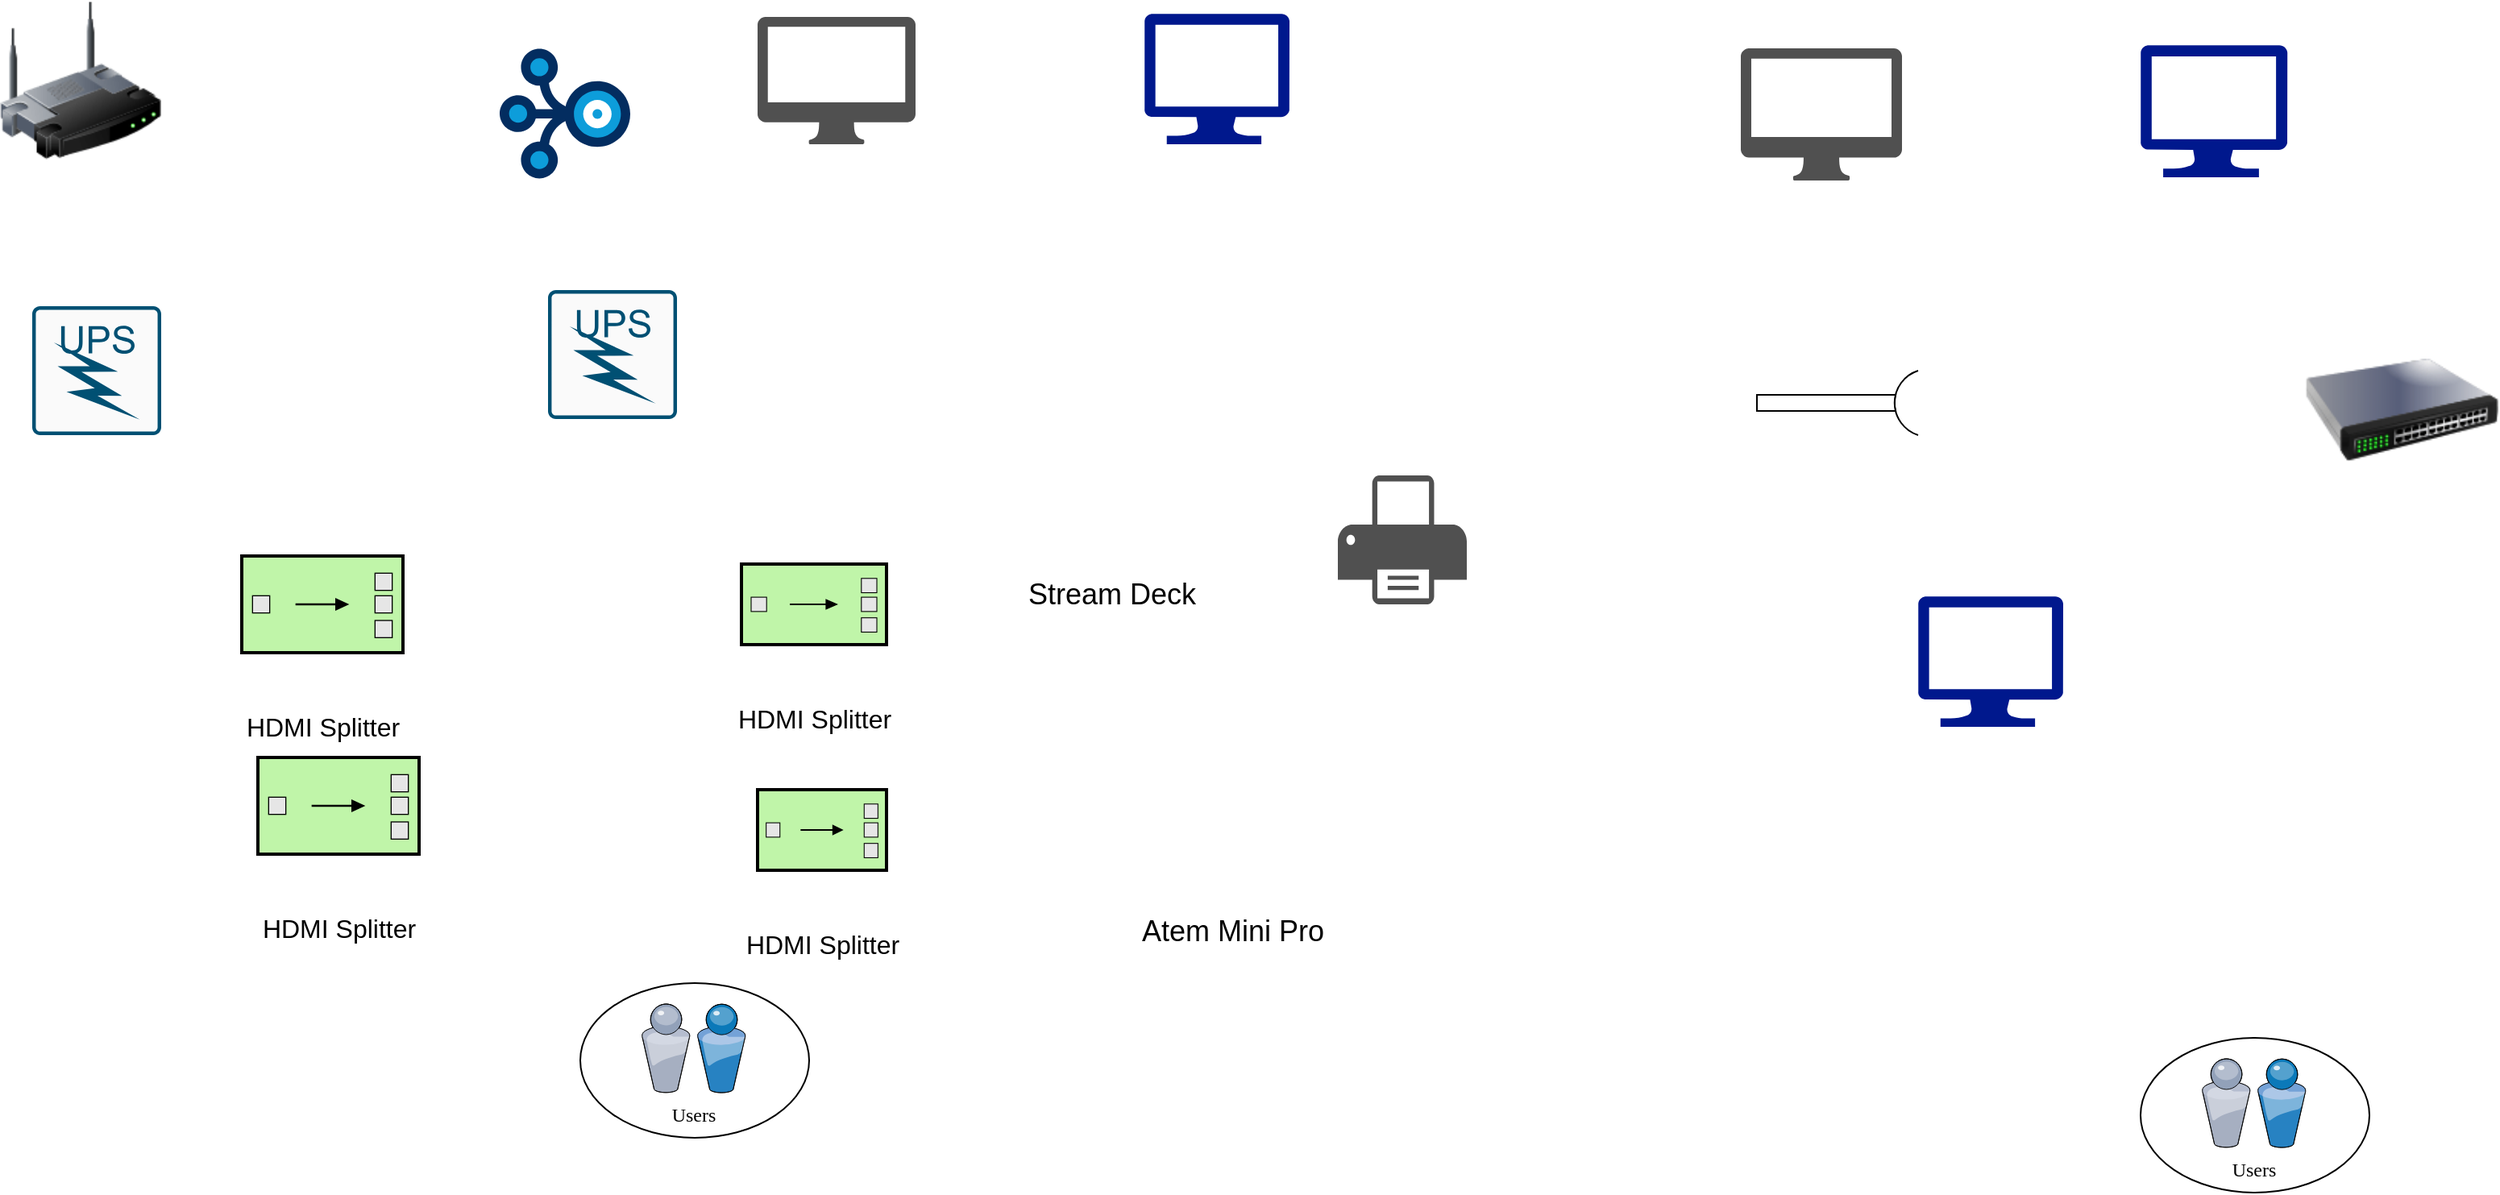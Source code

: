 <mxfile version="24.6.2" type="github">
  <diagram name="Page-1" id="822b0af5-4adb-64df-f703-e8dfc1f81529">
    <mxGraphModel dx="2206" dy="1091" grid="1" gridSize="10" guides="1" tooltips="1" connect="1" arrows="1" fold="1" page="1" pageScale="1" pageWidth="1100" pageHeight="850" background="none" math="0" shadow="0">
      <root>
        <mxCell id="0" />
        <mxCell id="1" parent="0" />
        <mxCell id="2-sOZN1NLR4EMqEl9yD2-1" value="" style="image;html=1;image=img/lib/clip_art/networking/Wireless_Router_128x128.png" vertex="1" parent="1">
          <mxGeometry x="150" y="50" width="100" height="100" as="geometry" />
        </mxCell>
        <mxCell id="2-sOZN1NLR4EMqEl9yD2-2" value="" style="verticalLabelPosition=bottom;aspect=fixed;html=1;shape=mxgraph.salesforce.stream;" vertex="1" parent="1">
          <mxGeometry x="460" y="80" width="81" height="81" as="geometry" />
        </mxCell>
        <mxCell id="2-sOZN1NLR4EMqEl9yD2-4" value="" style="sketch=0;aspect=fixed;pointerEvents=1;shadow=0;dashed=0;html=1;strokeColor=none;labelPosition=center;verticalLabelPosition=bottom;verticalAlign=top;align=center;fillColor=#00188D;shape=mxgraph.azure.computer" vertex="1" parent="1">
          <mxGeometry x="860" y="58.5" width="90" height="81" as="geometry" />
        </mxCell>
        <mxCell id="2-sOZN1NLR4EMqEl9yD2-7" value="" style="sketch=0;aspect=fixed;pointerEvents=1;shadow=0;dashed=0;html=1;strokeColor=none;labelPosition=center;verticalLabelPosition=bottom;verticalAlign=top;align=center;fillColor=#00188D;shape=mxgraph.azure.computer" vertex="1" parent="1">
          <mxGeometry x="1478" y="78" width="91.11" height="82" as="geometry" />
        </mxCell>
        <mxCell id="2-sOZN1NLR4EMqEl9yD2-8" value="" style="sketch=0;aspect=fixed;pointerEvents=1;shadow=0;dashed=0;html=1;strokeColor=none;labelPosition=center;verticalLabelPosition=bottom;verticalAlign=top;align=center;fillColor=#00188D;shape=mxgraph.azure.computer" vertex="1" parent="1">
          <mxGeometry x="1340" y="420" width="90" height="81" as="geometry" />
        </mxCell>
        <mxCell id="2-sOZN1NLR4EMqEl9yD2-10" value="" style="group" vertex="1" connectable="0" parent="1">
          <mxGeometry x="1478" y="694" width="142" height="96" as="geometry" />
        </mxCell>
        <mxCell id="7d933b09d9755ecc-36" value="" style="ellipse;whiteSpace=wrap;html=1;rounded=0;shadow=0;comic=0;strokeWidth=1;fontFamily=Verdana;" parent="2-sOZN1NLR4EMqEl9yD2-10" vertex="1">
          <mxGeometry width="142" height="96" as="geometry" />
        </mxCell>
        <mxCell id="7d933b09d9755ecc-37" value="Users" style="verticalLabelPosition=bottom;aspect=fixed;html=1;verticalAlign=top;strokeColor=none;shape=mxgraph.citrix.users;rounded=0;shadow=0;comic=0;fontFamily=Verdana;" parent="2-sOZN1NLR4EMqEl9yD2-10" vertex="1">
          <mxGeometry x="38" y="13" width="64.5" height="55" as="geometry" />
        </mxCell>
        <mxCell id="2-sOZN1NLR4EMqEl9yD2-11" value="" style="group" vertex="1" connectable="0" parent="1">
          <mxGeometry x="510" y="660" width="142" height="96" as="geometry" />
        </mxCell>
        <mxCell id="2-sOZN1NLR4EMqEl9yD2-12" value="" style="ellipse;whiteSpace=wrap;html=1;rounded=0;shadow=0;comic=0;strokeWidth=1;fontFamily=Verdana;" vertex="1" parent="2-sOZN1NLR4EMqEl9yD2-11">
          <mxGeometry width="142" height="96" as="geometry" />
        </mxCell>
        <mxCell id="2-sOZN1NLR4EMqEl9yD2-13" value="Users" style="verticalLabelPosition=bottom;aspect=fixed;html=1;verticalAlign=top;strokeColor=none;shape=mxgraph.citrix.users;rounded=0;shadow=0;comic=0;fontFamily=Verdana;" vertex="1" parent="2-sOZN1NLR4EMqEl9yD2-11">
          <mxGeometry x="38" y="13" width="64.5" height="55" as="geometry" />
        </mxCell>
        <mxCell id="2-sOZN1NLR4EMqEl9yD2-18" value="&lt;p style=&quot;line-height: 800%;&quot;&gt;&lt;span style=&quot;font-size: 16px;&quot;&gt;HDMI Splitter&lt;/span&gt;&lt;br&gt;&lt;/p&gt;" style="html=1;strokeWidth=2;outlineConnect=0;dashed=0;align=center;fontSize=8;fillColor=#c0f5a9;verticalLabelPosition=bottom;verticalAlign=top;shape=mxgraph.eip.splitter;" vertex="1" parent="1">
          <mxGeometry x="310" y="520" width="100" height="60" as="geometry" />
        </mxCell>
        <mxCell id="2-sOZN1NLR4EMqEl9yD2-20" value="" style="pointerEvents=1;verticalLabelPosition=bottom;shadow=0;dashed=0;align=center;html=1;verticalAlign=top;shape=mxgraph.electrical.miscellaneous.adapter" vertex="1" parent="1">
          <mxGeometry x="1240" y="280" width="100" height="40" as="geometry" />
        </mxCell>
        <mxCell id="2-sOZN1NLR4EMqEl9yD2-23" value="" style="sketch=0;pointerEvents=1;shadow=0;dashed=0;html=1;strokeColor=none;fillColor=#505050;labelPosition=center;verticalLabelPosition=bottom;verticalAlign=top;outlineConnect=0;align=center;shape=mxgraph.office.devices.mac_client;" vertex="1" parent="1">
          <mxGeometry x="620" y="60.5" width="98" height="79" as="geometry" />
        </mxCell>
        <mxCell id="2-sOZN1NLR4EMqEl9yD2-24" value="" style="sketch=0;pointerEvents=1;shadow=0;dashed=0;html=1;strokeColor=none;fillColor=#505050;labelPosition=center;verticalLabelPosition=bottom;verticalAlign=top;outlineConnect=0;align=center;shape=mxgraph.office.devices.mac_client;" vertex="1" parent="1">
          <mxGeometry x="1230" y="80" width="100" height="82" as="geometry" />
        </mxCell>
        <mxCell id="2-sOZN1NLR4EMqEl9yD2-25" value="" style="sketch=0;points=[[0.015,0.015,0],[0.985,0.015,0],[0.985,0.985,0],[0.015,0.985,0],[0.25,0,0],[0.5,0,0],[0.75,0,0],[1,0.25,0],[1,0.5,0],[1,0.75,0],[0.75,1,0],[0.5,1,0],[0.25,1,0],[0,0.75,0],[0,0.5,0],[0,0.25,0]];verticalLabelPosition=bottom;html=1;verticalAlign=top;aspect=fixed;align=center;pointerEvents=1;shape=mxgraph.cisco19.rect;prIcon=ups;fillColor=#FAFAFA;strokeColor=#005073;" vertex="1" parent="1">
          <mxGeometry x="170" y="240" width="80" height="80" as="geometry" />
        </mxCell>
        <mxCell id="2-sOZN1NLR4EMqEl9yD2-26" value="" style="sketch=0;points=[[0.015,0.015,0],[0.985,0.015,0],[0.985,0.985,0],[0.015,0.985,0],[0.25,0,0],[0.5,0,0],[0.75,0,0],[1,0.25,0],[1,0.5,0],[1,0.75,0],[0.75,1,0],[0.5,1,0],[0.25,1,0],[0,0.75,0],[0,0.5,0],[0,0.25,0]];verticalLabelPosition=bottom;html=1;verticalAlign=top;aspect=fixed;align=center;pointerEvents=1;shape=mxgraph.cisco19.rect;prIcon=ups;fillColor=#FAFAFA;strokeColor=#005073;" vertex="1" parent="1">
          <mxGeometry x="490" y="230" width="80" height="80" as="geometry" />
        </mxCell>
        <mxCell id="2-sOZN1NLR4EMqEl9yD2-27" value="" style="sketch=0;pointerEvents=1;shadow=0;dashed=0;html=1;strokeColor=none;fillColor=#505050;labelPosition=center;verticalLabelPosition=bottom;verticalAlign=top;outlineConnect=0;align=center;shape=mxgraph.office.devices.printer;" vertex="1" parent="1">
          <mxGeometry x="980" y="345" width="80" height="80" as="geometry" />
        </mxCell>
        <mxCell id="2-sOZN1NLR4EMqEl9yD2-29" value="&lt;p style=&quot;line-height: 800%;&quot;&gt;&lt;span style=&quot;font-size: 16px;&quot;&gt;HDMI Splitter&lt;/span&gt;&lt;br&gt;&lt;/p&gt;" style="html=1;strokeWidth=2;outlineConnect=0;dashed=0;align=center;fontSize=8;fillColor=#c0f5a9;verticalLabelPosition=bottom;verticalAlign=top;shape=mxgraph.eip.splitter;" vertex="1" parent="1">
          <mxGeometry x="300" y="395" width="100" height="60" as="geometry" />
        </mxCell>
        <mxCell id="2-sOZN1NLR4EMqEl9yD2-30" value="&lt;p style=&quot;line-height: 800%;&quot;&gt;&lt;span style=&quot;font-size: 16px;&quot;&gt;HDMI Splitter&lt;/span&gt;&lt;br&gt;&lt;/p&gt;" style="html=1;strokeWidth=2;outlineConnect=0;dashed=0;align=center;fontSize=8;fillColor=#c0f5a9;verticalLabelPosition=bottom;verticalAlign=top;shape=mxgraph.eip.splitter;" vertex="1" parent="1">
          <mxGeometry x="620" y="540" width="80" height="50" as="geometry" />
        </mxCell>
        <mxCell id="2-sOZN1NLR4EMqEl9yD2-31" value="&lt;p style=&quot;line-height: 800%;&quot;&gt;&lt;span style=&quot;font-size: 16px;&quot;&gt;HDMI Splitter&lt;/span&gt;&lt;br&gt;&lt;/p&gt;" style="html=1;strokeWidth=2;outlineConnect=0;dashed=0;align=center;fontSize=8;fillColor=#c0f5a9;verticalLabelPosition=bottom;verticalAlign=top;shape=mxgraph.eip.splitter;" vertex="1" parent="1">
          <mxGeometry x="610" y="400" width="90" height="50" as="geometry" />
        </mxCell>
        <mxCell id="2-sOZN1NLR4EMqEl9yD2-33" value="Atem Mini Pro" style="shape=image;verticalLabelPosition=bottom;verticalAlign=top;imageAspect=0;image=https://gray.net.au/assets/images/ATEMMiniPro.png;spacing=22;fontSize=18;" vertex="1" parent="1">
          <mxGeometry x="780" y="491" width="270" height="99" as="geometry" />
        </mxCell>
        <mxCell id="2-sOZN1NLR4EMqEl9yD2-34" value="Stream Deck" style="shape=image;verticalLabelPosition=bottom;verticalAlign=top;imageAspect=0;image=https://www.elgato.com/_next/image?url=https%3A%2F%2Fres.cloudinary.com%2Felgato-pwa%2Fimage%2Fupload%2Fv1686570507%2FProducts%2F10GAT9901%2Fabove-the-fold%2Fdesktop%2Fsd-xl-01-min.jpg&amp;w=3840&amp;q=85;fontColor=default;labelBackgroundColor=none;fontSize=18;spacing=24;imageBackground=none;" vertex="1" parent="1">
          <mxGeometry x="700" y="200" width="280" height="179" as="geometry" />
        </mxCell>
        <mxCell id="2-sOZN1NLR4EMqEl9yD2-35" value="" style="image;html=1;image=img/lib/clip_art/networking/Switch_128x128.png" vertex="1" parent="1">
          <mxGeometry x="1580" y="249" width="120" height="111" as="geometry" />
        </mxCell>
      </root>
    </mxGraphModel>
  </diagram>
</mxfile>
